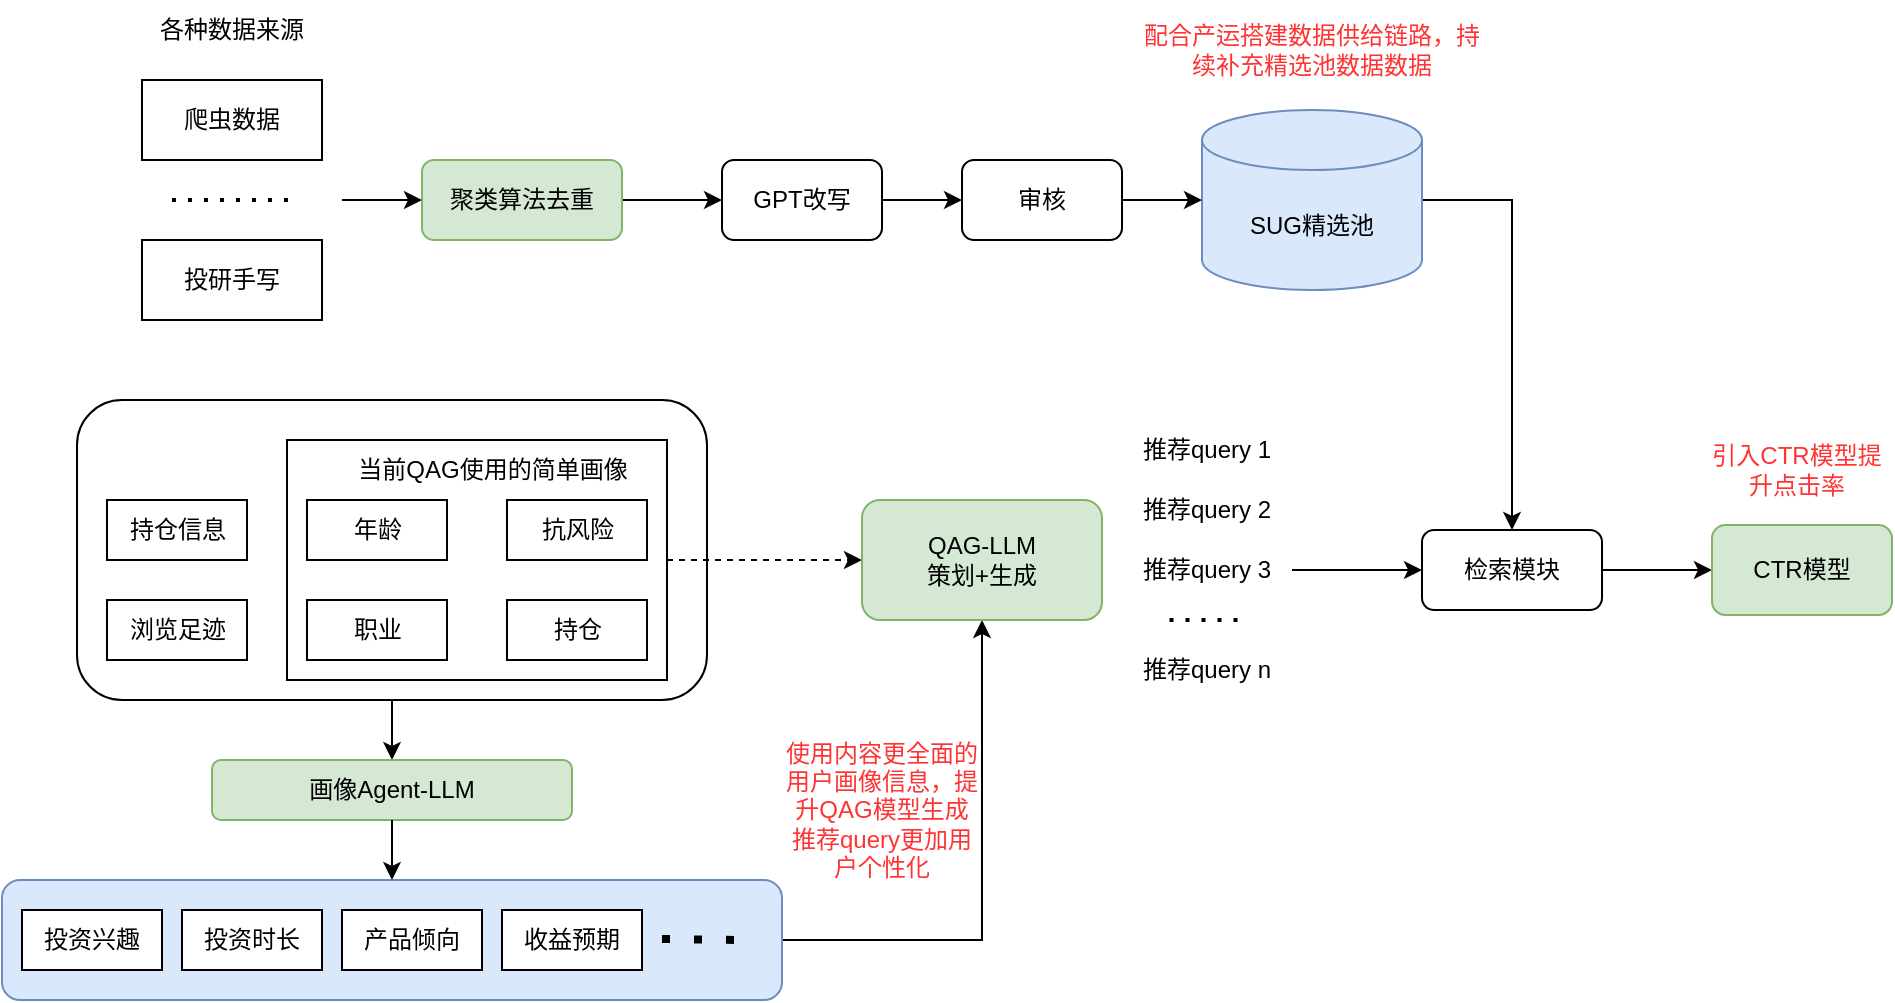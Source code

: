 <mxfile version="24.0.1" type="github">
  <diagram name="第 1 页" id="v1JdIirCsmCHWj9vP5hp">
    <mxGraphModel dx="1434" dy="820" grid="1" gridSize="10" guides="1" tooltips="1" connect="1" arrows="1" fold="1" page="1" pageScale="1" pageWidth="1200" pageHeight="500" math="0" shadow="0">
      <root>
        <mxCell id="0" />
        <mxCell id="1" parent="0" />
        <mxCell id="G11CriSbZHtaMKWu3rgX-35" style="edgeStyle=orthogonalEdgeStyle;rounded=0;orthogonalLoop=1;jettySize=auto;html=1;exitX=0.5;exitY=1;exitDx=0;exitDy=0;entryX=0.5;entryY=0;entryDx=0;entryDy=0;" edge="1" parent="1" source="G11CriSbZHtaMKWu3rgX-33" target="G11CriSbZHtaMKWu3rgX-23">
          <mxGeometry relative="1" as="geometry" />
        </mxCell>
        <mxCell id="G11CriSbZHtaMKWu3rgX-33" value="" style="rounded=1;whiteSpace=wrap;html=1;" vertex="1" parent="1">
          <mxGeometry x="57.5" y="200" width="315" height="150" as="geometry" />
        </mxCell>
        <mxCell id="G11CriSbZHtaMKWu3rgX-37" style="edgeStyle=orthogonalEdgeStyle;rounded=0;orthogonalLoop=1;jettySize=auto;html=1;exitX=1;exitY=0.5;exitDx=0;exitDy=0;entryX=0;entryY=0.5;entryDx=0;entryDy=0;dashed=1;" edge="1" parent="1" source="G11CriSbZHtaMKWu3rgX-34" target="G11CriSbZHtaMKWu3rgX-36">
          <mxGeometry relative="1" as="geometry" />
        </mxCell>
        <mxCell id="G11CriSbZHtaMKWu3rgX-34" value="" style="rounded=0;whiteSpace=wrap;html=1;" vertex="1" parent="1">
          <mxGeometry x="162.5" y="220" width="190" height="120" as="geometry" />
        </mxCell>
        <mxCell id="G11CriSbZHtaMKWu3rgX-4" value="" style="endArrow=none;dashed=1;html=1;dashPattern=1 3;strokeWidth=2;rounded=0;" edge="1" parent="1">
          <mxGeometry width="50" height="50" relative="1" as="geometry">
            <mxPoint x="105" y="100" as="sourcePoint" />
            <mxPoint x="165" y="100" as="targetPoint" />
          </mxGeometry>
        </mxCell>
        <mxCell id="G11CriSbZHtaMKWu3rgX-5" value="各种数据来源" style="text;html=1;align=center;verticalAlign=middle;whiteSpace=wrap;rounded=0;" vertex="1" parent="1">
          <mxGeometry x="95" width="80" height="30" as="geometry" />
        </mxCell>
        <mxCell id="G11CriSbZHtaMKWu3rgX-6" value="爬虫数据" style="rounded=0;whiteSpace=wrap;html=1;" vertex="1" parent="1">
          <mxGeometry x="90" y="40" width="90" height="40" as="geometry" />
        </mxCell>
        <mxCell id="G11CriSbZHtaMKWu3rgX-7" value="投研手写" style="rounded=0;whiteSpace=wrap;html=1;" vertex="1" parent="1">
          <mxGeometry x="90" y="120" width="90" height="40" as="geometry" />
        </mxCell>
        <mxCell id="G11CriSbZHtaMKWu3rgX-10" value="" style="edgeStyle=orthogonalEdgeStyle;rounded=0;orthogonalLoop=1;jettySize=auto;html=1;" edge="1" parent="1" source="G11CriSbZHtaMKWu3rgX-8" target="G11CriSbZHtaMKWu3rgX-9">
          <mxGeometry relative="1" as="geometry" />
        </mxCell>
        <mxCell id="G11CriSbZHtaMKWu3rgX-8" value="聚类算法去重" style="rounded=1;whiteSpace=wrap;html=1;fillColor=#d5e8d4;strokeColor=#82b366;" vertex="1" parent="1">
          <mxGeometry x="230" y="80" width="100" height="40" as="geometry" />
        </mxCell>
        <mxCell id="G11CriSbZHtaMKWu3rgX-14" value="" style="edgeStyle=orthogonalEdgeStyle;rounded=0;orthogonalLoop=1;jettySize=auto;html=1;" edge="1" parent="1" source="G11CriSbZHtaMKWu3rgX-9" target="G11CriSbZHtaMKWu3rgX-13">
          <mxGeometry relative="1" as="geometry" />
        </mxCell>
        <mxCell id="G11CriSbZHtaMKWu3rgX-9" value="GPT改写" style="rounded=1;whiteSpace=wrap;html=1;" vertex="1" parent="1">
          <mxGeometry x="380" y="80" width="80" height="40" as="geometry" />
        </mxCell>
        <mxCell id="G11CriSbZHtaMKWu3rgX-11" value="" style="endArrow=classic;html=1;rounded=0;entryX=0;entryY=0.5;entryDx=0;entryDy=0;" edge="1" parent="1" target="G11CriSbZHtaMKWu3rgX-8">
          <mxGeometry width="50" height="50" relative="1" as="geometry">
            <mxPoint x="190" y="100" as="sourcePoint" />
            <mxPoint x="650" y="260" as="targetPoint" />
          </mxGeometry>
        </mxCell>
        <mxCell id="G11CriSbZHtaMKWu3rgX-48" style="edgeStyle=orthogonalEdgeStyle;rounded=0;orthogonalLoop=1;jettySize=auto;html=1;exitX=1;exitY=0.5;exitDx=0;exitDy=0;exitPerimeter=0;entryX=0.5;entryY=0;entryDx=0;entryDy=0;" edge="1" parent="1" source="G11CriSbZHtaMKWu3rgX-12" target="G11CriSbZHtaMKWu3rgX-46">
          <mxGeometry relative="1" as="geometry" />
        </mxCell>
        <mxCell id="G11CriSbZHtaMKWu3rgX-12" value="SUG精选池" style="shape=cylinder3;whiteSpace=wrap;html=1;boundedLbl=1;backgroundOutline=1;size=15;fillColor=#dae8fc;strokeColor=#6c8ebf;" vertex="1" parent="1">
          <mxGeometry x="620" y="55" width="110" height="90" as="geometry" />
        </mxCell>
        <mxCell id="G11CriSbZHtaMKWu3rgX-15" value="" style="edgeStyle=orthogonalEdgeStyle;rounded=0;orthogonalLoop=1;jettySize=auto;html=1;" edge="1" parent="1" source="G11CriSbZHtaMKWu3rgX-13" target="G11CriSbZHtaMKWu3rgX-12">
          <mxGeometry relative="1" as="geometry" />
        </mxCell>
        <mxCell id="G11CriSbZHtaMKWu3rgX-13" value="审核" style="rounded=1;whiteSpace=wrap;html=1;" vertex="1" parent="1">
          <mxGeometry x="500" y="80" width="80" height="40" as="geometry" />
        </mxCell>
        <mxCell id="G11CriSbZHtaMKWu3rgX-16" value="年龄" style="rounded=0;whiteSpace=wrap;html=1;" vertex="1" parent="1">
          <mxGeometry x="172.5" y="250" width="70" height="30" as="geometry" />
        </mxCell>
        <mxCell id="G11CriSbZHtaMKWu3rgX-17" value="职业" style="rounded=0;whiteSpace=wrap;html=1;" vertex="1" parent="1">
          <mxGeometry x="172.5" y="300" width="70" height="30" as="geometry" />
        </mxCell>
        <mxCell id="G11CriSbZHtaMKWu3rgX-18" value="抗风险" style="rounded=0;whiteSpace=wrap;html=1;" vertex="1" parent="1">
          <mxGeometry x="272.5" y="250" width="70" height="30" as="geometry" />
        </mxCell>
        <mxCell id="G11CriSbZHtaMKWu3rgX-19" value="持仓信息" style="rounded=0;whiteSpace=wrap;html=1;" vertex="1" parent="1">
          <mxGeometry x="72.5" y="250" width="70" height="30" as="geometry" />
        </mxCell>
        <mxCell id="G11CriSbZHtaMKWu3rgX-20" value="浏览足迹" style="rounded=0;whiteSpace=wrap;html=1;" vertex="1" parent="1">
          <mxGeometry x="72.5" y="300" width="70" height="30" as="geometry" />
        </mxCell>
        <mxCell id="G11CriSbZHtaMKWu3rgX-21" value="持仓" style="rounded=0;whiteSpace=wrap;html=1;" vertex="1" parent="1">
          <mxGeometry x="272.5" y="300" width="70" height="30" as="geometry" />
        </mxCell>
        <mxCell id="G11CriSbZHtaMKWu3rgX-38" style="edgeStyle=orthogonalEdgeStyle;rounded=0;orthogonalLoop=1;jettySize=auto;html=1;exitX=1;exitY=0.5;exitDx=0;exitDy=0;entryX=0.5;entryY=1;entryDx=0;entryDy=0;" edge="1" parent="1" source="G11CriSbZHtaMKWu3rgX-22" target="G11CriSbZHtaMKWu3rgX-36">
          <mxGeometry relative="1" as="geometry" />
        </mxCell>
        <mxCell id="G11CriSbZHtaMKWu3rgX-22" value="" style="rounded=1;whiteSpace=wrap;html=1;fillColor=#dae8fc;strokeColor=#6c8ebf;" vertex="1" parent="1">
          <mxGeometry x="20" y="440" width="390" height="60" as="geometry" />
        </mxCell>
        <mxCell id="G11CriSbZHtaMKWu3rgX-23" value="画像Agent-LLM" style="rounded=1;whiteSpace=wrap;html=1;fillColor=#d5e8d4;strokeColor=#82b366;" vertex="1" parent="1">
          <mxGeometry x="125" y="380" width="180" height="30" as="geometry" />
        </mxCell>
        <mxCell id="G11CriSbZHtaMKWu3rgX-24" value="投资兴趣" style="rounded=0;whiteSpace=wrap;html=1;" vertex="1" parent="1">
          <mxGeometry x="30" y="455" width="70" height="30" as="geometry" />
        </mxCell>
        <mxCell id="G11CriSbZHtaMKWu3rgX-25" value="产品倾向" style="rounded=0;whiteSpace=wrap;html=1;" vertex="1" parent="1">
          <mxGeometry x="190" y="455" width="70" height="30" as="geometry" />
        </mxCell>
        <mxCell id="G11CriSbZHtaMKWu3rgX-26" value="收益预期" style="rounded=0;whiteSpace=wrap;html=1;" vertex="1" parent="1">
          <mxGeometry x="270" y="455" width="70" height="30" as="geometry" />
        </mxCell>
        <mxCell id="G11CriSbZHtaMKWu3rgX-27" value="" style="endArrow=none;dashed=1;html=1;dashPattern=1 3;strokeWidth=4;rounded=0;" edge="1" parent="1">
          <mxGeometry width="50" height="50" relative="1" as="geometry">
            <mxPoint x="350" y="469.5" as="sourcePoint" />
            <mxPoint x="390" y="470" as="targetPoint" />
          </mxGeometry>
        </mxCell>
        <mxCell id="G11CriSbZHtaMKWu3rgX-28" value="投资时长" style="rounded=0;whiteSpace=wrap;html=1;" vertex="1" parent="1">
          <mxGeometry x="110" y="455" width="70" height="30" as="geometry" />
        </mxCell>
        <mxCell id="G11CriSbZHtaMKWu3rgX-29" value="" style="endArrow=classic;html=1;rounded=0;exitX=0.5;exitY=1;exitDx=0;exitDy=0;entryX=0.5;entryY=0;entryDx=0;entryDy=0;" edge="1" parent="1" source="G11CriSbZHtaMKWu3rgX-23" target="G11CriSbZHtaMKWu3rgX-22">
          <mxGeometry width="50" height="50" relative="1" as="geometry">
            <mxPoint x="527.5" y="640" as="sourcePoint" />
            <mxPoint x="577.5" y="590" as="targetPoint" />
          </mxGeometry>
        </mxCell>
        <mxCell id="G11CriSbZHtaMKWu3rgX-32" value="当前QAG使用的简单画像" style="text;html=1;align=center;verticalAlign=middle;whiteSpace=wrap;rounded=0;" vertex="1" parent="1">
          <mxGeometry x="192.5" y="220" width="145" height="30" as="geometry" />
        </mxCell>
        <mxCell id="G11CriSbZHtaMKWu3rgX-36" value="QAG-LLM&lt;div&gt;策划+生成&lt;/div&gt;" style="rounded=1;whiteSpace=wrap;html=1;fillColor=#d5e8d4;strokeColor=#82b366;" vertex="1" parent="1">
          <mxGeometry x="450" y="250" width="120" height="60" as="geometry" />
        </mxCell>
        <mxCell id="G11CriSbZHtaMKWu3rgX-39" value="推荐query 1" style="text;html=1;align=center;verticalAlign=middle;whiteSpace=wrap;rounded=0;" vertex="1" parent="1">
          <mxGeometry x="580" y="210" width="85" height="30" as="geometry" />
        </mxCell>
        <mxCell id="G11CriSbZHtaMKWu3rgX-40" value="推荐query 2" style="text;html=1;align=center;verticalAlign=middle;whiteSpace=wrap;rounded=0;" vertex="1" parent="1">
          <mxGeometry x="580" y="240" width="85" height="30" as="geometry" />
        </mxCell>
        <mxCell id="G11CriSbZHtaMKWu3rgX-47" value="" style="edgeStyle=orthogonalEdgeStyle;rounded=0;orthogonalLoop=1;jettySize=auto;html=1;" edge="1" parent="1" source="G11CriSbZHtaMKWu3rgX-41" target="G11CriSbZHtaMKWu3rgX-46">
          <mxGeometry relative="1" as="geometry" />
        </mxCell>
        <mxCell id="G11CriSbZHtaMKWu3rgX-41" value="推荐query 3" style="text;html=1;align=center;verticalAlign=middle;whiteSpace=wrap;rounded=0;" vertex="1" parent="1">
          <mxGeometry x="580" y="270" width="85" height="30" as="geometry" />
        </mxCell>
        <mxCell id="G11CriSbZHtaMKWu3rgX-43" value="推荐query n" style="text;html=1;align=center;verticalAlign=middle;whiteSpace=wrap;rounded=0;" vertex="1" parent="1">
          <mxGeometry x="580" y="320" width="85" height="30" as="geometry" />
        </mxCell>
        <mxCell id="G11CriSbZHtaMKWu3rgX-44" value="" style="endArrow=none;dashed=1;html=1;dashPattern=1 3;strokeWidth=2;rounded=0;" edge="1" parent="1">
          <mxGeometry width="50" height="50" relative="1" as="geometry">
            <mxPoint x="603.75" y="310" as="sourcePoint" />
            <mxPoint x="641.25" y="310" as="targetPoint" />
          </mxGeometry>
        </mxCell>
        <mxCell id="G11CriSbZHtaMKWu3rgX-53" value="" style="edgeStyle=orthogonalEdgeStyle;rounded=0;orthogonalLoop=1;jettySize=auto;html=1;" edge="1" parent="1" source="G11CriSbZHtaMKWu3rgX-46" target="G11CriSbZHtaMKWu3rgX-51">
          <mxGeometry relative="1" as="geometry" />
        </mxCell>
        <mxCell id="G11CriSbZHtaMKWu3rgX-46" value="检索模块" style="rounded=1;whiteSpace=wrap;html=1;" vertex="1" parent="1">
          <mxGeometry x="730" y="265" width="90" height="40" as="geometry" />
        </mxCell>
        <mxCell id="G11CriSbZHtaMKWu3rgX-49" value="&lt;font color=&quot;#ff3333&quot;&gt;使用内容更全面的用户画像信息，提升QAG模型生成推荐query更加用户个性化&lt;/font&gt;" style="text;html=1;align=center;verticalAlign=middle;whiteSpace=wrap;rounded=0;" vertex="1" parent="1">
          <mxGeometry x="410" y="355" width="100" height="100" as="geometry" />
        </mxCell>
        <mxCell id="G11CriSbZHtaMKWu3rgX-50" value="&lt;font color=&quot;#ff3333&quot;&gt;配合产运搭建数据供给链路，持续补充精选池数据数据&lt;/font&gt;" style="text;html=1;align=center;verticalAlign=middle;whiteSpace=wrap;rounded=0;" vertex="1" parent="1">
          <mxGeometry x="590" y="10" width="170" height="30" as="geometry" />
        </mxCell>
        <mxCell id="G11CriSbZHtaMKWu3rgX-51" value="CTR模型" style="rounded=1;whiteSpace=wrap;html=1;fillColor=#d5e8d4;strokeColor=#82b366;" vertex="1" parent="1">
          <mxGeometry x="875" y="262.5" width="90" height="45" as="geometry" />
        </mxCell>
        <mxCell id="G11CriSbZHtaMKWu3rgX-52" value="&lt;font color=&quot;#ff3333&quot;&gt;引入CTR模型提升点击率&lt;/font&gt;" style="text;html=1;align=center;verticalAlign=middle;whiteSpace=wrap;rounded=0;" vertex="1" parent="1">
          <mxGeometry x="870" y="220" width="95" height="30" as="geometry" />
        </mxCell>
      </root>
    </mxGraphModel>
  </diagram>
</mxfile>
